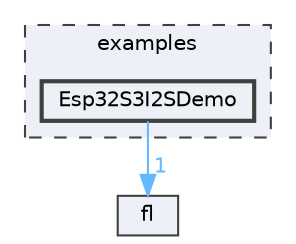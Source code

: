 digraph "/home/runner/work/FastLED/FastLED/examples/Esp32S3I2SDemo"
{
 // INTERACTIVE_SVG=YES
 // LATEX_PDF_SIZE
  bgcolor="transparent";
  edge [fontname=Helvetica,fontsize=10,labelfontname=Helvetica,labelfontsize=10];
  node [fontname=Helvetica,fontsize=10,shape=box,height=0.2,width=0.4];
  compound=true
  subgraph clusterdir_d28a4824dc47e487b107a5db32ef43c4 {
    graph [ bgcolor="#edf0f7", pencolor="grey25", label="examples", fontname=Helvetica,fontsize=10 style="filled,dashed", URL="dir_d28a4824dc47e487b107a5db32ef43c4.html",tooltip=""]
  dir_1e86eb05dfedeac38d51c0d61b4912b9 [label="Esp32S3I2SDemo", fillcolor="#edf0f7", color="grey25", style="filled,bold", URL="dir_1e86eb05dfedeac38d51c0d61b4912b9.html",tooltip=""];
  }
  dir_4d1829fa9bd13d7db71e765b2707b248 [label="fl", fillcolor="#edf0f7", color="grey25", style="filled", URL="dir_4d1829fa9bd13d7db71e765b2707b248.html",tooltip=""];
  dir_1e86eb05dfedeac38d51c0d61b4912b9->dir_4d1829fa9bd13d7db71e765b2707b248 [headlabel="1", labeldistance=1.5 headhref="dir_000019_000029.html" href="dir_000019_000029.html" color="steelblue1" fontcolor="steelblue1"];
}
